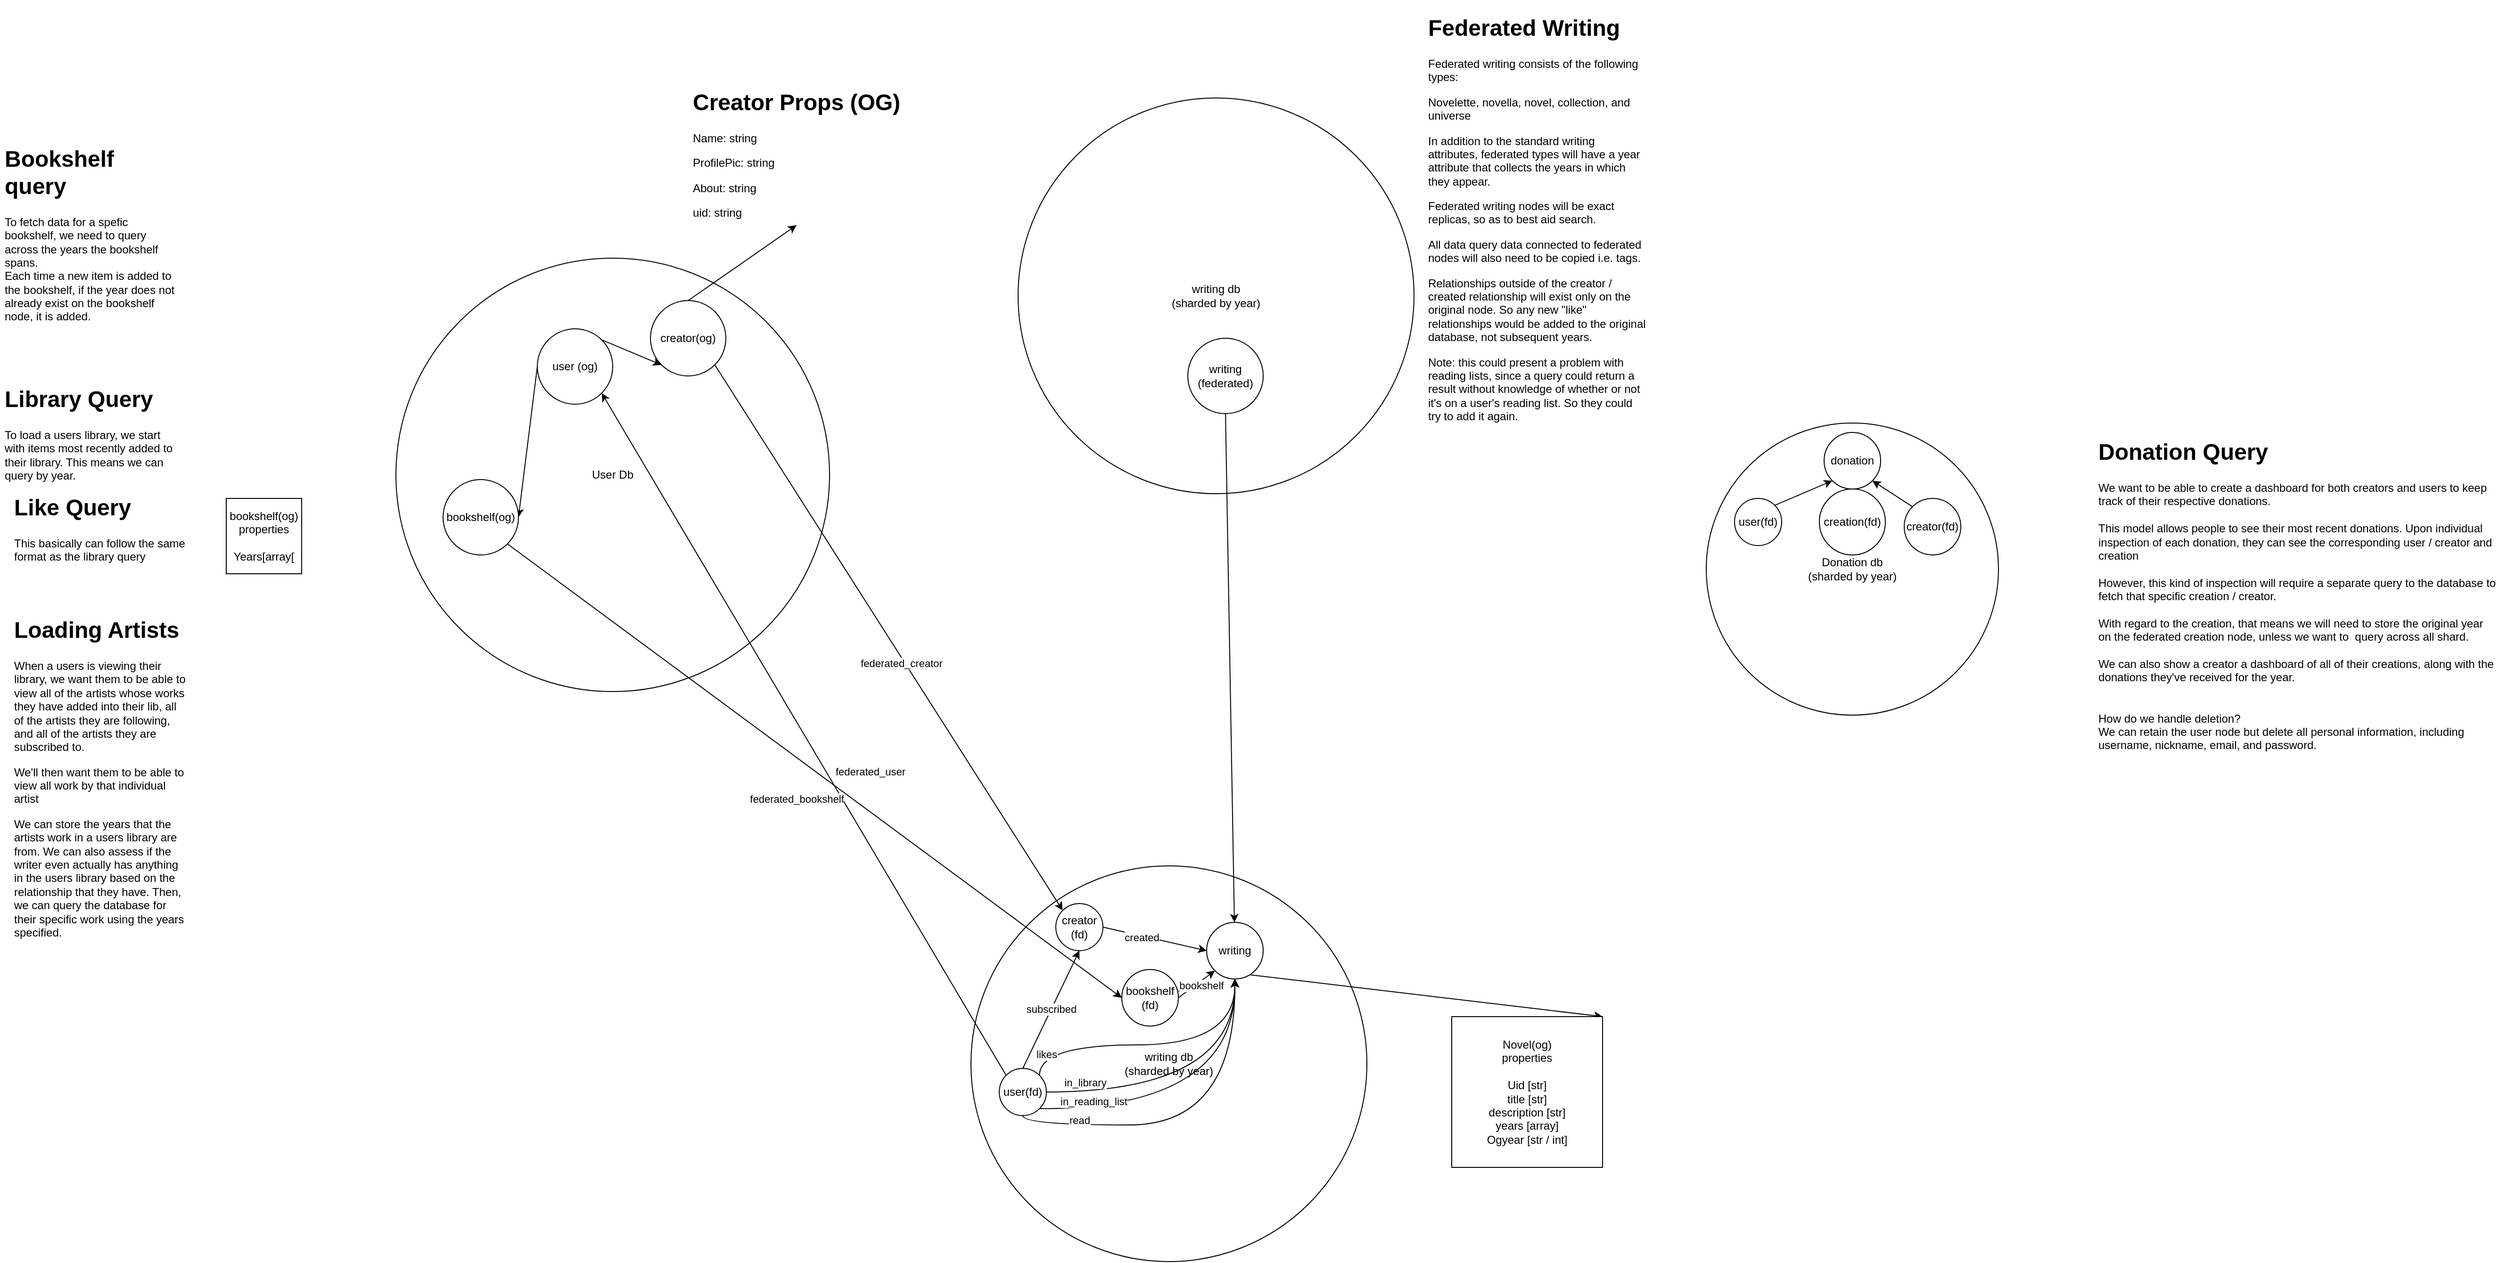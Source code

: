 <mxfile>
    <diagram id="yYRY7kELEUlrGU2YPHD8" name="Page-1">
        <mxGraphModel dx="2411" dy="1674" grid="1" gridSize="10" guides="1" tooltips="1" connect="1" arrows="1" fold="1" page="1" pageScale="1" pageWidth="850" pageHeight="1100" math="0" shadow="0">
            <root>
                <mxCell id="0"/>
                <mxCell id="1" parent="0"/>
                <mxCell id="2" value="User Db" style="ellipse;whiteSpace=wrap;html=1;aspect=fixed;" parent="1" vertex="1">
                    <mxGeometry x="-360" y="-235" width="460" height="460" as="geometry"/>
                </mxCell>
                <mxCell id="3" value="writing db&lt;br&gt;(sharded by year)" style="ellipse;whiteSpace=wrap;html=1;aspect=fixed;" parent="1" vertex="1">
                    <mxGeometry x="250" y="410" width="420" height="420" as="geometry"/>
                </mxCell>
                <mxCell id="10" style="html=1;exitX=0;exitY=1;exitDx=0;exitDy=0;entryX=1;entryY=0;entryDx=0;entryDy=0;" parent="1" source="4" target="9" edge="1">
                    <mxGeometry relative="1" as="geometry"/>
                </mxCell>
                <mxCell id="4" value="writing" style="ellipse;whiteSpace=wrap;html=1;aspect=fixed;" parent="1" vertex="1">
                    <mxGeometry x="500" y="470" width="60" height="60" as="geometry"/>
                </mxCell>
                <mxCell id="5" value="writing db &lt;br&gt;(sharded by year)" style="ellipse;whiteSpace=wrap;html=1;aspect=fixed;" parent="1" vertex="1">
                    <mxGeometry x="300" y="-405" width="420" height="420" as="geometry"/>
                </mxCell>
                <mxCell id="13" style="edgeStyle=none;html=1;exitX=0.5;exitY=1;exitDx=0;exitDy=0;" parent="1" source="6" target="4" edge="1">
                    <mxGeometry relative="1" as="geometry"/>
                </mxCell>
                <mxCell id="6" value="writing&lt;br&gt;(federated)" style="ellipse;whiteSpace=wrap;html=1;aspect=fixed;" parent="1" vertex="1">
                    <mxGeometry x="480" y="-150" width="80" height="80" as="geometry"/>
                </mxCell>
                <mxCell id="7" value="Donation db&lt;br&gt;(sharded by year)" style="ellipse;whiteSpace=wrap;html=1;aspect=fixed;" parent="1" vertex="1">
                    <mxGeometry x="1030" y="-60" width="310" height="310" as="geometry"/>
                </mxCell>
                <mxCell id="14" value="likes" style="edgeStyle=orthogonalEdgeStyle;html=1;exitX=1;exitY=0;exitDx=0;exitDy=0;entryX=0.5;entryY=1;entryDx=0;entryDy=0;curved=1;" parent="1" source="8" target="4" edge="1">
                    <mxGeometry x="-0.856" y="-7" relative="1" as="geometry">
                        <Array as="points">
                            <mxPoint x="323" y="600"/>
                            <mxPoint x="530" y="600"/>
                        </Array>
                        <mxPoint as="offset"/>
                    </mxGeometry>
                </mxCell>
                <mxCell id="22" style="edgeStyle=none;html=1;exitX=0;exitY=0;exitDx=0;exitDy=0;entryX=1;entryY=1;entryDx=0;entryDy=0;" parent="1" source="8" target="21" edge="1">
                    <mxGeometry relative="1" as="geometry"/>
                </mxCell>
                <mxCell id="54" value="federated_user" style="edgeLabel;html=1;align=center;verticalAlign=middle;resizable=0;points=[];" vertex="1" connectable="0" parent="22">
                    <mxGeometry x="0.045" relative="1" as="geometry">
                        <mxPoint x="79" y="56" as="offset"/>
                    </mxGeometry>
                </mxCell>
                <mxCell id="60" style="edgeStyle=orthogonalEdgeStyle;html=1;exitX=1;exitY=0.5;exitDx=0;exitDy=0;entryX=0.5;entryY=1;entryDx=0;entryDy=0;curved=1;" edge="1" parent="1" source="8" target="4">
                    <mxGeometry relative="1" as="geometry"/>
                </mxCell>
                <mxCell id="61" value="in_library" style="edgeLabel;html=1;align=center;verticalAlign=middle;resizable=0;points=[];" vertex="1" connectable="0" parent="60">
                    <mxGeometry x="-0.223" y="1" relative="1" as="geometry">
                        <mxPoint x="-84" y="-9" as="offset"/>
                    </mxGeometry>
                </mxCell>
                <mxCell id="62" style="edgeStyle=orthogonalEdgeStyle;html=1;exitX=1;exitY=1;exitDx=0;exitDy=0;curved=1;" edge="1" parent="1" source="8">
                    <mxGeometry relative="1" as="geometry">
                        <mxPoint x="530" y="530" as="targetPoint"/>
                    </mxGeometry>
                </mxCell>
                <mxCell id="63" value="in_reading_list" style="edgeLabel;html=1;align=center;verticalAlign=middle;resizable=0;points=[];" vertex="1" connectable="0" parent="62">
                    <mxGeometry x="-0.414" y="-1" relative="1" as="geometry">
                        <mxPoint x="-44" y="-9" as="offset"/>
                    </mxGeometry>
                </mxCell>
                <mxCell id="64" style="edgeStyle=orthogonalEdgeStyle;html=1;exitX=0.5;exitY=1;exitDx=0;exitDy=0;curved=1;" edge="1" parent="1" source="8" target="4">
                    <mxGeometry relative="1" as="geometry"/>
                </mxCell>
                <mxCell id="65" value="read" style="edgeLabel;html=1;align=center;verticalAlign=middle;resizable=0;points=[];" vertex="1" connectable="0" parent="64">
                    <mxGeometry x="-0.189" y="2" relative="1" as="geometry">
                        <mxPoint x="-88" y="-3" as="offset"/>
                    </mxGeometry>
                </mxCell>
                <mxCell id="66" value="subscribed" style="html=1;exitX=0.5;exitY=0;exitDx=0;exitDy=0;entryX=0.5;entryY=1;entryDx=0;entryDy=0;" edge="1" parent="1" source="8" target="24">
                    <mxGeometry relative="1" as="geometry"/>
                </mxCell>
                <mxCell id="8" value="user(fd)" style="ellipse;whiteSpace=wrap;html=1;aspect=fixed;" parent="1" vertex="1">
                    <mxGeometry x="280" y="625" width="50" height="50" as="geometry"/>
                </mxCell>
                <mxCell id="9" value="Novel(og)&lt;br&gt;properties&lt;br&gt;&lt;br&gt;Uid [str]&lt;br&gt;title [str]&lt;br&gt;description [str]&lt;br&gt;years [array]&lt;br&gt;Ogyear [str / int]" style="whiteSpace=wrap;html=1;aspect=fixed;" parent="1" vertex="1">
                    <mxGeometry x="760" y="570" width="160" height="160" as="geometry"/>
                </mxCell>
                <mxCell id="12" value="donation" style="ellipse;whiteSpace=wrap;html=1;aspect=fixed;" parent="1" vertex="1">
                    <mxGeometry x="1155" y="-50" width="60" height="60" as="geometry"/>
                </mxCell>
                <mxCell id="17" style="edgeStyle=none;html=1;exitX=1;exitY=0;exitDx=0;exitDy=0;entryX=0;entryY=1;entryDx=0;entryDy=0;" parent="1" source="15" target="12" edge="1">
                    <mxGeometry relative="1" as="geometry"/>
                </mxCell>
                <mxCell id="15" value="user(fd)" style="ellipse;whiteSpace=wrap;html=1;aspect=fixed;" parent="1" vertex="1">
                    <mxGeometry x="1060" y="20" width="50" height="50" as="geometry"/>
                </mxCell>
                <mxCell id="18" style="edgeStyle=none;html=1;exitX=0;exitY=0;exitDx=0;exitDy=0;entryX=1;entryY=1;entryDx=0;entryDy=0;" parent="1" source="16" target="12" edge="1">
                    <mxGeometry relative="1" as="geometry"/>
                </mxCell>
                <mxCell id="16" value="creator(fd)" style="ellipse;whiteSpace=wrap;html=1;aspect=fixed;" parent="1" vertex="1">
                    <mxGeometry x="1240" y="20" width="60" height="60" as="geometry"/>
                </mxCell>
                <mxCell id="19" value="creation(fd)" style="ellipse;whiteSpace=wrap;html=1;aspect=fixed;" parent="1" vertex="1">
                    <mxGeometry x="1150" y="10" width="70" height="70" as="geometry"/>
                </mxCell>
                <mxCell id="27" style="edgeStyle=none;html=1;exitX=0;exitY=0.5;exitDx=0;exitDy=0;entryX=1;entryY=0.5;entryDx=0;entryDy=0;" parent="1" source="21" target="26" edge="1">
                    <mxGeometry relative="1" as="geometry"/>
                </mxCell>
                <mxCell id="45" style="edgeStyle=none;html=1;exitX=1;exitY=0;exitDx=0;exitDy=0;entryX=0;entryY=1;entryDx=0;entryDy=0;" parent="1" source="21" target="23" edge="1">
                    <mxGeometry relative="1" as="geometry"/>
                </mxCell>
                <mxCell id="21" value="user (og)" style="ellipse;whiteSpace=wrap;html=1;aspect=fixed;" parent="1" vertex="1">
                    <mxGeometry x="-210" y="-160" width="80" height="80" as="geometry"/>
                </mxCell>
                <mxCell id="48" style="edgeStyle=none;html=1;exitX=0.5;exitY=0;exitDx=0;exitDy=0;entryX=0.5;entryY=1;entryDx=0;entryDy=0;" parent="1" source="23" target="46" edge="1">
                    <mxGeometry relative="1" as="geometry"/>
                </mxCell>
                <mxCell id="50" style="edgeStyle=none;html=1;exitX=1;exitY=1;exitDx=0;exitDy=0;entryX=0;entryY=0;entryDx=0;entryDy=0;" parent="1" source="23" target="24" edge="1">
                    <mxGeometry relative="1" as="geometry"/>
                </mxCell>
                <mxCell id="55" value="federated_creator" style="edgeLabel;html=1;align=center;verticalAlign=middle;resizable=0;points=[];" vertex="1" connectable="0" parent="50">
                    <mxGeometry x="0.086" y="-3" relative="1" as="geometry">
                        <mxPoint as="offset"/>
                    </mxGeometry>
                </mxCell>
                <mxCell id="23" value="creator(og)" style="ellipse;whiteSpace=wrap;html=1;aspect=fixed;" parent="1" vertex="1">
                    <mxGeometry x="-90" y="-190" width="80" height="80" as="geometry"/>
                </mxCell>
                <mxCell id="49" style="edgeStyle=none;html=1;exitX=1;exitY=0.5;exitDx=0;exitDy=0;entryX=0;entryY=0.5;entryDx=0;entryDy=0;" parent="1" source="24" target="4" edge="1">
                    <mxGeometry relative="1" as="geometry"/>
                </mxCell>
                <mxCell id="56" value="created" style="edgeLabel;html=1;align=center;verticalAlign=middle;resizable=0;points=[];" vertex="1" connectable="0" parent="49">
                    <mxGeometry x="-0.247" y="-1" relative="1" as="geometry">
                        <mxPoint as="offset"/>
                    </mxGeometry>
                </mxCell>
                <mxCell id="24" value="creator&lt;br&gt;(fd)" style="ellipse;whiteSpace=wrap;html=1;aspect=fixed;" parent="1" vertex="1">
                    <mxGeometry x="340" y="450" width="50" height="50" as="geometry"/>
                </mxCell>
                <object label="" federated_bookshelf="federated_bookshelf" id="51">
                    <mxCell style="edgeStyle=none;html=1;exitX=1;exitY=1;exitDx=0;exitDy=0;entryX=0;entryY=0.5;entryDx=0;entryDy=0;" parent="1" source="26" target="30" edge="1">
                        <mxGeometry relative="1" as="geometry"/>
                    </mxCell>
                </object>
                <mxCell id="53" value="federated_bookshelf" style="edgeLabel;html=1;align=center;verticalAlign=middle;resizable=0;points=[];" vertex="1" connectable="0" parent="51">
                    <mxGeometry x="0.121" y="-1" relative="1" as="geometry">
                        <mxPoint x="-58" as="offset"/>
                    </mxGeometry>
                </mxCell>
                <mxCell id="26" value="bookshelf(og)" style="ellipse;whiteSpace=wrap;html=1;aspect=fixed;" parent="1" vertex="1">
                    <mxGeometry x="-310" width="80" height="80" as="geometry"/>
                </mxCell>
                <mxCell id="29" value="bookshelf(og)&lt;br&gt;properties&lt;br&gt;&lt;br&gt;Years[array[" style="whiteSpace=wrap;html=1;aspect=fixed;" parent="1" vertex="1">
                    <mxGeometry x="-540" y="20" width="80" height="80" as="geometry"/>
                </mxCell>
                <mxCell id="58" style="edgeStyle=none;html=1;exitX=1;exitY=0.5;exitDx=0;exitDy=0;entryX=0;entryY=1;entryDx=0;entryDy=0;" edge="1" parent="1" source="30" target="4">
                    <mxGeometry relative="1" as="geometry"/>
                </mxCell>
                <mxCell id="59" value="on_bookshelf" style="edgeLabel;html=1;align=center;verticalAlign=middle;resizable=0;points=[];" vertex="1" connectable="0" parent="58">
                    <mxGeometry x="-0.182" y="2" relative="1" as="geometry">
                        <mxPoint as="offset"/>
                    </mxGeometry>
                </mxCell>
                <mxCell id="30" value="bookshelf&lt;br&gt;(fd)" style="ellipse;whiteSpace=wrap;html=1;aspect=fixed;" parent="1" vertex="1">
                    <mxGeometry x="410" y="520" width="60" height="60" as="geometry"/>
                </mxCell>
                <mxCell id="40" value="&lt;h1&gt;Bookshelf query&lt;/h1&gt;&lt;div&gt;To fetch data for a spefic bookshelf, we need to query across the years the bookshelf spans.&lt;/div&gt;&lt;div&gt;Each time a new item is added to the bookshelf, if the year does not already exist on the bookshelf node, it is added.&lt;/div&gt;" style="text;html=1;strokeColor=none;fillColor=none;spacing=5;spacingTop=-20;whiteSpace=wrap;overflow=hidden;rounded=0;" parent="1" vertex="1">
                    <mxGeometry x="-780" y="-360" width="190" height="270" as="geometry"/>
                </mxCell>
                <mxCell id="41" value="&lt;h1&gt;Donation Query&lt;/h1&gt;&lt;div&gt;We want to be able to create a dashboard for both creators and users to keep track of their respective donations.&amp;nbsp;&lt;/div&gt;&lt;div&gt;&lt;br&gt;&lt;/div&gt;&lt;div&gt;This model allows people to see their most recent donations. Upon individual inspection of each donation, they can see the corresponding user / creator and creation&lt;/div&gt;&lt;div&gt;&lt;br&gt;&lt;/div&gt;&lt;div&gt;However, this kind of inspection will require a separate query to the database to fetch that specific creation / creator.&lt;/div&gt;&lt;div&gt;&lt;br&gt;&lt;/div&gt;&lt;div&gt;With regard to the creation, that means we will need to store the original year&lt;/div&gt;&lt;div&gt;on the federated creation node, unless we want to&amp;nbsp; query across all shard.&lt;/div&gt;&lt;div&gt;&lt;br&gt;&lt;/div&gt;&lt;div&gt;We can also show a creator a dashboard of all of their creations, along with the donations they've received for the year.&lt;/div&gt;&lt;div&gt;&lt;br&gt;&lt;/div&gt;&lt;div&gt;&lt;br&gt;&lt;/div&gt;&lt;div&gt;How do we handle deletion?&lt;/div&gt;&lt;div&gt;We can retain the user node but delete all personal information, including username, nickname, email, and password.&lt;/div&gt;" style="text;html=1;strokeColor=none;fillColor=none;spacing=5;spacingTop=-20;whiteSpace=wrap;overflow=hidden;rounded=0;" parent="1" vertex="1">
                    <mxGeometry x="1441" y="-49" width="430" height="400" as="geometry"/>
                </mxCell>
                <mxCell id="42" value="&lt;h1&gt;Library Query&lt;/h1&gt;&lt;p&gt;To load a users library, we start with items most recently added to their library. This means we can query by year.&lt;/p&gt;" style="text;html=1;strokeColor=none;fillColor=none;spacing=5;spacingTop=-20;whiteSpace=wrap;overflow=hidden;rounded=0;" parent="1" vertex="1">
                    <mxGeometry x="-780" y="-105" width="190" height="120" as="geometry"/>
                </mxCell>
                <mxCell id="43" value="&lt;h1&gt;Like Query&lt;/h1&gt;&lt;p&gt;This basically can follow the same format as the library query&lt;/p&gt;" style="text;html=1;strokeColor=none;fillColor=none;spacing=5;spacingTop=-20;whiteSpace=wrap;overflow=hidden;rounded=0;" parent="1" vertex="1">
                    <mxGeometry x="-770" y="10" width="190" height="120" as="geometry"/>
                </mxCell>
                <mxCell id="44" value="&lt;h1&gt;Loading Artists&lt;/h1&gt;&lt;p&gt;When a users is viewing their library, we want them to be able to view all of the artists whose works they have added into their lib, all of the artists they are following, and all of the artists they are subscribed to.&lt;/p&gt;&lt;p&gt;We'll then want them to be able to view all work by that individual artist&lt;/p&gt;&lt;p&gt;We can store the years that the artists work in a users library are from. We can also assess if the writer even actually has anything in the users library based on the relationship that they have. Then, we can query the database for their specific work using the years specified.&lt;/p&gt;" style="text;html=1;strokeColor=none;fillColor=none;spacing=5;spacingTop=-20;whiteSpace=wrap;overflow=hidden;rounded=0;" parent="1" vertex="1">
                    <mxGeometry x="-770" y="140" width="190" height="390" as="geometry"/>
                </mxCell>
                <mxCell id="46" value="&lt;h1&gt;Creator Props (OG)&lt;/h1&gt;&lt;p&gt;Name: string&lt;/p&gt;&lt;p&gt;ProfilePic: string&lt;/p&gt;&lt;p&gt;About: string&lt;/p&gt;&lt;p&gt;uid: string&lt;/p&gt;" style="text;html=1;strokeColor=none;fillColor=none;spacing=5;spacingTop=-20;whiteSpace=wrap;overflow=hidden;rounded=0;" parent="1" vertex="1">
                    <mxGeometry x="-50" y="-420" width="230" height="150" as="geometry"/>
                </mxCell>
                <mxCell id="67" value="&lt;h1&gt;Federated Writing&lt;/h1&gt;&lt;p&gt;Federated writing consists of the following types:&lt;/p&gt;&lt;p&gt;Novelette, novella, novel, collection, and universe&lt;/p&gt;&lt;p&gt;In addition to the standard writing attributes, federated types will have a year attribute that collects the years in which they appear.&lt;/p&gt;&lt;p&gt;Federated writing nodes will be exact replicas, so as to best aid search.&lt;/p&gt;&lt;p&gt;All data query data connected to federated nodes will also need to be copied i.e. tags.&lt;/p&gt;&lt;p&gt;Relationships outside of the creator / created relationship will exist only on the original node. So any new &quot;like&quot; relationships would be added to the original database, not subsequent years.&amp;nbsp;&lt;/p&gt;&lt;p&gt;Note: this could present a problem with reading lists, since a query could return a result without knowledge of whether or not it's on a user's reading list. So they could try to add it again.&lt;/p&gt;&lt;p&gt;&lt;br&gt;&lt;/p&gt;" style="text;html=1;strokeColor=none;fillColor=none;spacing=5;spacingTop=-20;whiteSpace=wrap;overflow=hidden;rounded=0;" vertex="1" parent="1">
                    <mxGeometry x="730" y="-499" width="240" height="450" as="geometry"/>
                </mxCell>
            </root>
        </mxGraphModel>
    </diagram>
</mxfile>